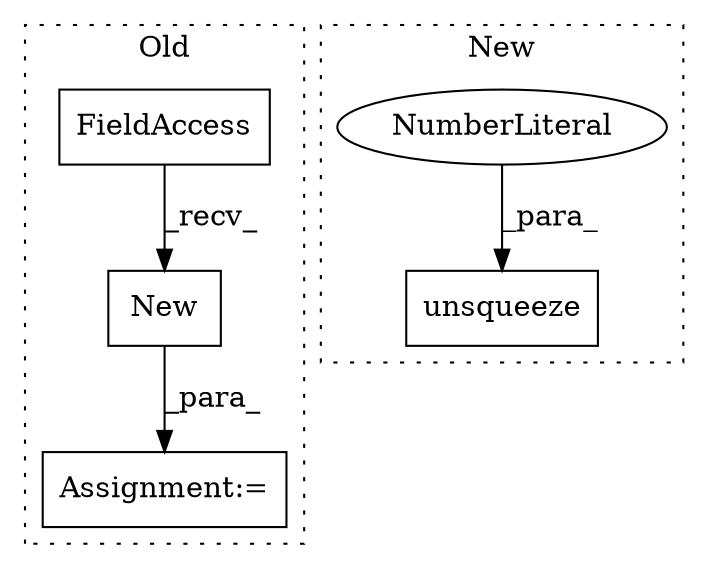 digraph G {
subgraph cluster0 {
1 [label="New" a="32" s="2171" l="5" shape="box"];
3 [label="Assignment:=" a="7" s="2157" l="1" shape="box"];
4 [label="FieldAccess" a="22" s="2158" l="12" shape="box"];
label = "Old";
style="dotted";
}
subgraph cluster1 {
2 [label="unsqueeze" a="32" s="2036,2047" l="10,1" shape="box"];
5 [label="NumberLiteral" a="34" s="2046" l="1" shape="ellipse"];
label = "New";
style="dotted";
}
1 -> 3 [label="_para_"];
4 -> 1 [label="_recv_"];
5 -> 2 [label="_para_"];
}